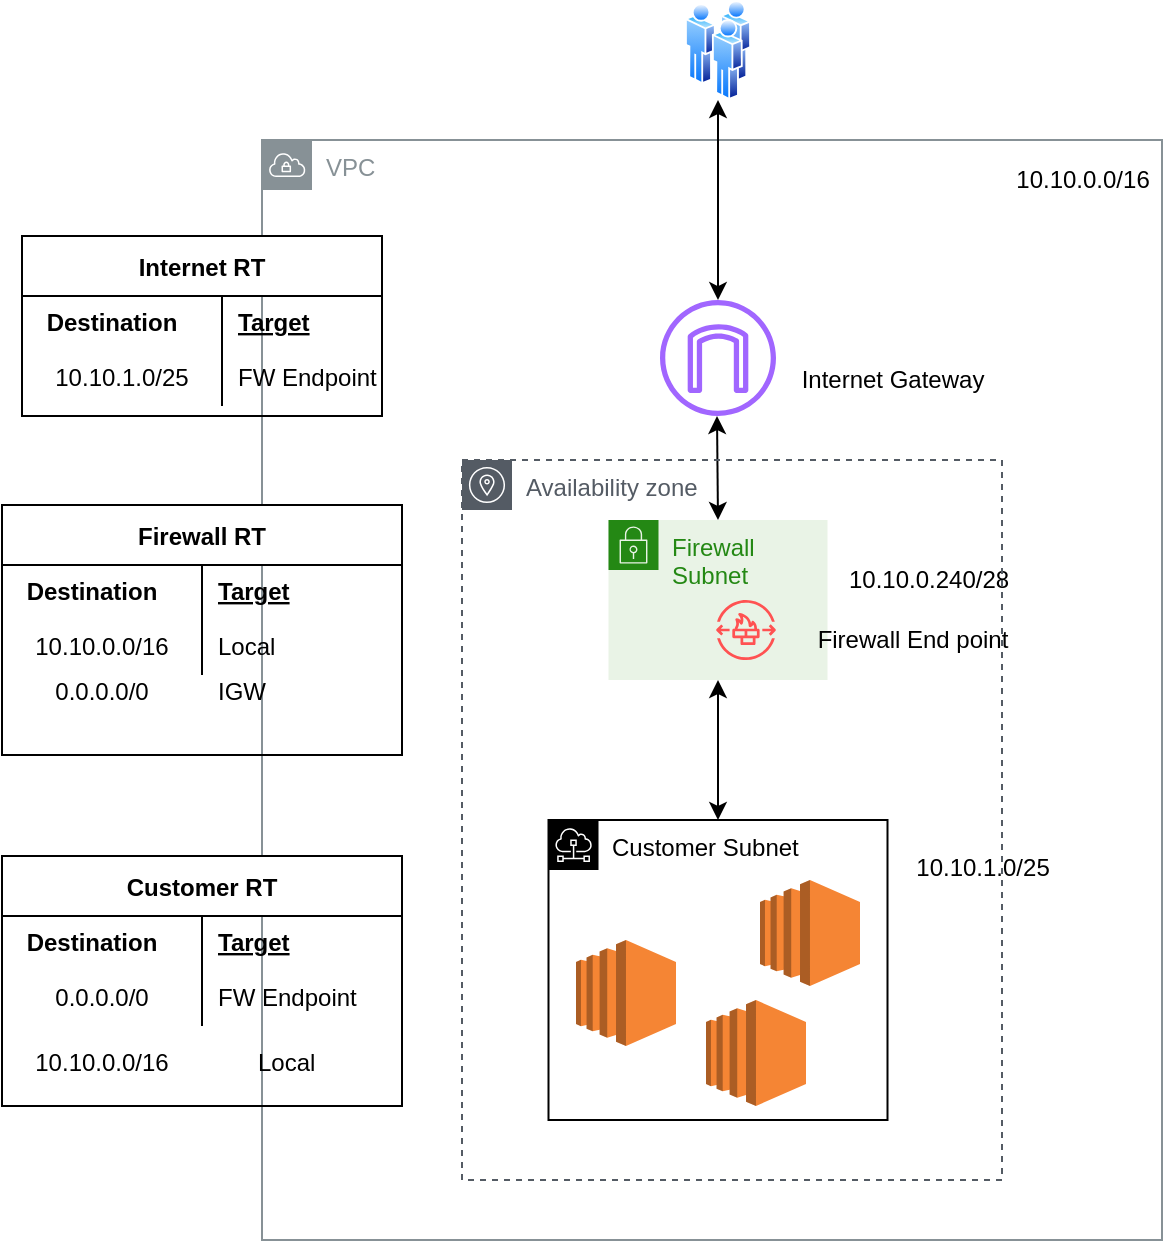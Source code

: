 <mxfile version="15.5.2" type="github">
  <diagram id="Gp0GpJyLfUKRYIFimh9d" name="Page-1">
    <mxGraphModel dx="868" dy="484" grid="1" gridSize="10" guides="1" tooltips="1" connect="1" arrows="1" fold="1" page="1" pageScale="1" pageWidth="850" pageHeight="1100" math="0" shadow="0">
      <root>
        <mxCell id="0" />
        <mxCell id="1" parent="0" />
        <mxCell id="jjy9H3VErHNOA_m6Dxca-99" value="" style="group" vertex="1" connectable="0" parent="1">
          <mxGeometry x="80" y="20" width="580" height="620" as="geometry" />
        </mxCell>
        <mxCell id="jjy9H3VErHNOA_m6Dxca-42" value="VPC" style="sketch=0;outlineConnect=0;gradientColor=none;html=1;whiteSpace=wrap;fontSize=12;fontStyle=0;shape=mxgraph.aws4.group;grIcon=mxgraph.aws4.group_vpc;strokeColor=#879196;fillColor=none;verticalAlign=top;align=left;spacingLeft=30;fontColor=#879196;dashed=0;" vertex="1" parent="jjy9H3VErHNOA_m6Dxca-99">
          <mxGeometry x="130" y="70" width="450" height="550" as="geometry" />
        </mxCell>
        <mxCell id="jjy9H3VErHNOA_m6Dxca-1" value="" style="aspect=fixed;perimeter=ellipsePerimeter;html=1;align=center;shadow=0;dashed=0;spacingTop=3;image;image=img/lib/active_directory/users.svg;" vertex="1" parent="jjy9H3VErHNOA_m6Dxca-99">
          <mxGeometry x="341.5" width="33" height="50" as="geometry" />
        </mxCell>
        <mxCell id="jjy9H3VErHNOA_m6Dxca-4" value="Firewall Subnet" style="points=[[0,0],[0.25,0],[0.5,0],[0.75,0],[1,0],[1,0.25],[1,0.5],[1,0.75],[1,1],[0.75,1],[0.5,1],[0.25,1],[0,1],[0,0.75],[0,0.5],[0,0.25]];outlineConnect=0;gradientColor=none;html=1;whiteSpace=wrap;fontSize=12;fontStyle=0;shape=mxgraph.aws4.group;grIcon=mxgraph.aws4.group_security_group;grStroke=0;strokeColor=#248814;fillColor=#E9F3E6;verticalAlign=top;align=left;spacingLeft=30;fontColor=#248814;dashed=0;" vertex="1" parent="jjy9H3VErHNOA_m6Dxca-99">
          <mxGeometry x="303.25" y="260" width="109.5" height="80" as="geometry" />
        </mxCell>
        <mxCell id="jjy9H3VErHNOA_m6Dxca-2" value="" style="sketch=0;outlineConnect=0;fontColor=#232F3E;gradientColor=none;fillColor=#A166FF;strokeColor=none;dashed=0;verticalLabelPosition=bottom;verticalAlign=top;align=center;html=1;fontSize=12;fontStyle=0;aspect=fixed;pointerEvents=1;shape=mxgraph.aws4.internet_gateway;" vertex="1" parent="jjy9H3VErHNOA_m6Dxca-99">
          <mxGeometry x="329" y="150" width="58" height="58" as="geometry" />
        </mxCell>
        <mxCell id="jjy9H3VErHNOA_m6Dxca-5" value="&lt;font color=&quot;#000000&quot;&gt;Customer Subnet&lt;/font&gt;" style="sketch=0;outlineConnect=0;gradientColor=none;html=1;whiteSpace=wrap;fontSize=12;fontStyle=0;shape=mxgraph.aws4.group;grIcon=mxgraph.aws4.group_subnet;strokeColor=#000000;fillColor=none;verticalAlign=top;align=left;spacingLeft=30;fontColor=#E8E8E8;dashed=0;" vertex="1" parent="jjy9H3VErHNOA_m6Dxca-99">
          <mxGeometry x="273.25" y="410" width="169.5" height="150" as="geometry" />
        </mxCell>
        <mxCell id="jjy9H3VErHNOA_m6Dxca-6" value="Internet Gateway" style="text;html=1;align=center;verticalAlign=middle;resizable=0;points=[];autosize=1;strokeColor=none;fillColor=none;fontColor=#000000;" vertex="1" parent="jjy9H3VErHNOA_m6Dxca-99">
          <mxGeometry x="390" y="180" width="110" height="20" as="geometry" />
        </mxCell>
        <mxCell id="jjy9H3VErHNOA_m6Dxca-7" value="" style="outlineConnect=0;dashed=0;verticalLabelPosition=bottom;verticalAlign=top;align=center;html=1;shape=mxgraph.aws3.ec2;fillColor=#F58534;gradientColor=none;fontColor=#000000;strokeColor=#000000;" vertex="1" parent="jjy9H3VErHNOA_m6Dxca-99">
          <mxGeometry x="287" y="470" width="50" height="53" as="geometry" />
        </mxCell>
        <mxCell id="jjy9H3VErHNOA_m6Dxca-8" value="" style="outlineConnect=0;dashed=0;verticalLabelPosition=bottom;verticalAlign=top;align=center;html=1;shape=mxgraph.aws3.ec2;fillColor=#F58534;gradientColor=none;fontColor=#000000;strokeColor=#000000;" vertex="1" parent="jjy9H3VErHNOA_m6Dxca-99">
          <mxGeometry x="352" y="500" width="50" height="53" as="geometry" />
        </mxCell>
        <mxCell id="jjy9H3VErHNOA_m6Dxca-9" value="" style="outlineConnect=0;dashed=0;verticalLabelPosition=bottom;verticalAlign=top;align=center;html=1;shape=mxgraph.aws3.ec2;fillColor=#F58534;gradientColor=none;fontColor=#000000;strokeColor=#000000;" vertex="1" parent="jjy9H3VErHNOA_m6Dxca-99">
          <mxGeometry x="379" y="440" width="50" height="53" as="geometry" />
        </mxCell>
        <mxCell id="jjy9H3VErHNOA_m6Dxca-15" value="" style="endArrow=classic;startArrow=classic;html=1;rounded=0;fontColor=#000000;entryX=0.5;entryY=1;entryDx=0;entryDy=0;" edge="1" parent="jjy9H3VErHNOA_m6Dxca-99" source="jjy9H3VErHNOA_m6Dxca-2" target="jjy9H3VErHNOA_m6Dxca-1">
          <mxGeometry width="50" height="50" relative="1" as="geometry">
            <mxPoint x="324.5" y="130" as="sourcePoint" />
            <mxPoint x="358" y="60" as="targetPoint" />
          </mxGeometry>
        </mxCell>
        <mxCell id="jjy9H3VErHNOA_m6Dxca-16" value="" style="endArrow=classic;startArrow=classic;html=1;rounded=0;fontColor=#000000;entryX=0.5;entryY=1;entryDx=0;entryDy=0;" edge="1" parent="jjy9H3VErHNOA_m6Dxca-99">
          <mxGeometry width="50" height="50" relative="1" as="geometry">
            <mxPoint x="358" y="260" as="sourcePoint" />
            <mxPoint x="357.5" y="208" as="targetPoint" />
          </mxGeometry>
        </mxCell>
        <mxCell id="jjy9H3VErHNOA_m6Dxca-17" value="" style="endArrow=classic;startArrow=classic;html=1;rounded=0;fontColor=#000000;exitX=0.5;exitY=1;exitDx=0;exitDy=0;" edge="1" parent="jjy9H3VErHNOA_m6Dxca-99" source="jjy9H3VErHNOA_m6Dxca-4" target="jjy9H3VErHNOA_m6Dxca-5">
          <mxGeometry width="50" height="50" relative="1" as="geometry">
            <mxPoint x="368" y="270" as="sourcePoint" />
            <mxPoint x="380" y="370" as="targetPoint" />
          </mxGeometry>
        </mxCell>
        <mxCell id="jjy9H3VErHNOA_m6Dxca-43" value="10.10.0.0/16" style="text;html=1;align=center;verticalAlign=middle;resizable=0;points=[];autosize=1;strokeColor=none;fillColor=none;fontColor=#000000;" vertex="1" parent="jjy9H3VErHNOA_m6Dxca-99">
          <mxGeometry x="500" y="80" width="80" height="20" as="geometry" />
        </mxCell>
        <mxCell id="jjy9H3VErHNOA_m6Dxca-44" value="10.10.1.0/25" style="text;html=1;align=center;verticalAlign=middle;resizable=0;points=[];autosize=1;strokeColor=none;fillColor=none;fontColor=#000000;" vertex="1" parent="jjy9H3VErHNOA_m6Dxca-99">
          <mxGeometry x="450" y="423.5" width="80" height="20" as="geometry" />
        </mxCell>
        <mxCell id="jjy9H3VErHNOA_m6Dxca-45" value="10.10.0.240/28" style="text;html=1;align=center;verticalAlign=middle;resizable=0;points=[];autosize=1;strokeColor=none;fillColor=none;fontColor=#000000;" vertex="1" parent="jjy9H3VErHNOA_m6Dxca-99">
          <mxGeometry x="412.75" y="280" width="100" height="20" as="geometry" />
        </mxCell>
        <mxCell id="jjy9H3VErHNOA_m6Dxca-46" value="" style="sketch=0;outlineConnect=0;fontColor=#232F3E;gradientColor=none;fillColor=#FF5252;strokeColor=none;dashed=0;verticalLabelPosition=bottom;verticalAlign=top;align=center;html=1;fontSize=12;fontStyle=0;aspect=fixed;pointerEvents=1;shape=mxgraph.aws4.network_firewall_endpoints;" vertex="1" parent="jjy9H3VErHNOA_m6Dxca-99">
          <mxGeometry x="357" y="300" width="30" height="30" as="geometry" />
        </mxCell>
        <mxCell id="jjy9H3VErHNOA_m6Dxca-48" value="Firewall End point" style="text;html=1;align=center;verticalAlign=middle;resizable=0;points=[];autosize=1;strokeColor=none;fillColor=none;fontColor=#000000;" vertex="1" parent="jjy9H3VErHNOA_m6Dxca-99">
          <mxGeometry x="400" y="310" width="110" height="20" as="geometry" />
        </mxCell>
        <mxCell id="jjy9H3VErHNOA_m6Dxca-81" value="Firewall RT" style="shape=table;startSize=30;container=1;collapsible=1;childLayout=tableLayout;fixedRows=1;rowLines=0;fontStyle=1;align=center;resizeLast=1;fontColor=#000000;strokeColor=#000000;" vertex="1" parent="jjy9H3VErHNOA_m6Dxca-99">
          <mxGeometry y="252.5" width="200" height="125" as="geometry">
            <mxRectangle x="60" y="455" width="110" height="30" as="alternateBounds" />
          </mxGeometry>
        </mxCell>
        <mxCell id="jjy9H3VErHNOA_m6Dxca-82" value="" style="shape=partialRectangle;collapsible=0;dropTarget=0;pointerEvents=0;fillColor=none;top=0;left=0;bottom=0;right=0;points=[[0,0.5],[1,0.5]];portConstraint=eastwest;fontColor=#000000;strokeColor=#000000;" vertex="1" parent="jjy9H3VErHNOA_m6Dxca-81">
          <mxGeometry y="30" width="200" height="25" as="geometry" />
        </mxCell>
        <mxCell id="jjy9H3VErHNOA_m6Dxca-83" value="Destination   " style="shape=partialRectangle;connectable=0;fillColor=none;top=0;left=0;bottom=0;right=0;fontStyle=1;overflow=hidden;fontColor=#000000;strokeColor=#000000;" vertex="1" parent="jjy9H3VErHNOA_m6Dxca-82">
          <mxGeometry width="100" height="25" as="geometry">
            <mxRectangle width="100" height="25" as="alternateBounds" />
          </mxGeometry>
        </mxCell>
        <mxCell id="jjy9H3VErHNOA_m6Dxca-84" value="Target" style="shape=partialRectangle;connectable=0;fillColor=none;top=0;left=0;bottom=0;right=0;align=left;spacingLeft=6;fontStyle=5;overflow=hidden;fontColor=#000000;strokeColor=#000000;" vertex="1" parent="jjy9H3VErHNOA_m6Dxca-82">
          <mxGeometry x="100" width="100" height="25" as="geometry">
            <mxRectangle width="100" height="25" as="alternateBounds" />
          </mxGeometry>
        </mxCell>
        <mxCell id="jjy9H3VErHNOA_m6Dxca-85" value="" style="shape=partialRectangle;collapsible=0;dropTarget=0;pointerEvents=0;fillColor=none;top=0;left=0;bottom=0;right=0;points=[[0,0.5],[1,0.5]];portConstraint=eastwest;fontColor=#000000;strokeColor=#000000;" vertex="1" parent="jjy9H3VErHNOA_m6Dxca-81">
          <mxGeometry y="55" width="200" height="30" as="geometry" />
        </mxCell>
        <mxCell id="jjy9H3VErHNOA_m6Dxca-86" value="10.10.0.0/16" style="shape=partialRectangle;connectable=0;fillColor=none;top=0;left=0;bottom=0;right=0;editable=1;overflow=hidden;fontColor=#000000;strokeColor=#000000;" vertex="1" parent="jjy9H3VErHNOA_m6Dxca-85">
          <mxGeometry width="100" height="30" as="geometry">
            <mxRectangle width="100" height="30" as="alternateBounds" />
          </mxGeometry>
        </mxCell>
        <mxCell id="jjy9H3VErHNOA_m6Dxca-87" value="Local" style="shape=partialRectangle;connectable=0;fillColor=none;top=0;left=0;bottom=0;right=0;align=left;spacingLeft=6;overflow=hidden;fontColor=#000000;strokeColor=#000000;" vertex="1" parent="jjy9H3VErHNOA_m6Dxca-85">
          <mxGeometry x="100" width="100" height="30" as="geometry">
            <mxRectangle width="100" height="30" as="alternateBounds" />
          </mxGeometry>
        </mxCell>
        <mxCell id="jjy9H3VErHNOA_m6Dxca-88" value="" style="group" vertex="1" connectable="0" parent="jjy9H3VErHNOA_m6Dxca-99">
          <mxGeometry y="428" width="200" height="125" as="geometry" />
        </mxCell>
        <mxCell id="jjy9H3VErHNOA_m6Dxca-62" value="Customer RT" style="shape=table;startSize=30;container=1;collapsible=1;childLayout=tableLayout;fixedRows=1;rowLines=0;fontStyle=1;align=center;resizeLast=1;fontColor=#000000;strokeColor=#000000;" vertex="1" parent="jjy9H3VErHNOA_m6Dxca-88">
          <mxGeometry width="200" height="125" as="geometry">
            <mxRectangle x="60" y="455" width="110" height="30" as="alternateBounds" />
          </mxGeometry>
        </mxCell>
        <mxCell id="jjy9H3VErHNOA_m6Dxca-63" value="" style="shape=partialRectangle;collapsible=0;dropTarget=0;pointerEvents=0;fillColor=none;top=0;left=0;bottom=0;right=0;points=[[0,0.5],[1,0.5]];portConstraint=eastwest;fontColor=#000000;strokeColor=#000000;" vertex="1" parent="jjy9H3VErHNOA_m6Dxca-62">
          <mxGeometry y="30" width="200" height="25" as="geometry" />
        </mxCell>
        <mxCell id="jjy9H3VErHNOA_m6Dxca-64" value="Destination   " style="shape=partialRectangle;connectable=0;fillColor=none;top=0;left=0;bottom=0;right=0;fontStyle=1;overflow=hidden;fontColor=#000000;strokeColor=#000000;" vertex="1" parent="jjy9H3VErHNOA_m6Dxca-63">
          <mxGeometry width="100" height="25" as="geometry">
            <mxRectangle width="100" height="25" as="alternateBounds" />
          </mxGeometry>
        </mxCell>
        <mxCell id="jjy9H3VErHNOA_m6Dxca-65" value="Target" style="shape=partialRectangle;connectable=0;fillColor=none;top=0;left=0;bottom=0;right=0;align=left;spacingLeft=6;fontStyle=5;overflow=hidden;fontColor=#000000;strokeColor=#000000;" vertex="1" parent="jjy9H3VErHNOA_m6Dxca-63">
          <mxGeometry x="100" width="100" height="25" as="geometry">
            <mxRectangle width="100" height="25" as="alternateBounds" />
          </mxGeometry>
        </mxCell>
        <mxCell id="jjy9H3VErHNOA_m6Dxca-72" value="" style="shape=partialRectangle;collapsible=0;dropTarget=0;pointerEvents=0;fillColor=none;top=0;left=0;bottom=0;right=0;points=[[0,0.5],[1,0.5]];portConstraint=eastwest;fontColor=#000000;strokeColor=#000000;" vertex="1" parent="jjy9H3VErHNOA_m6Dxca-62">
          <mxGeometry y="55" width="200" height="30" as="geometry" />
        </mxCell>
        <mxCell id="jjy9H3VErHNOA_m6Dxca-73" value="0.0.0.0/0" style="shape=partialRectangle;connectable=0;fillColor=none;top=0;left=0;bottom=0;right=0;editable=1;overflow=hidden;fontColor=#000000;strokeColor=#000000;" vertex="1" parent="jjy9H3VErHNOA_m6Dxca-72">
          <mxGeometry width="100" height="30" as="geometry">
            <mxRectangle width="100" height="30" as="alternateBounds" />
          </mxGeometry>
        </mxCell>
        <mxCell id="jjy9H3VErHNOA_m6Dxca-74" value="FW Endpoint" style="shape=partialRectangle;connectable=0;fillColor=none;top=0;left=0;bottom=0;right=0;align=left;spacingLeft=6;overflow=hidden;fontColor=#000000;strokeColor=#000000;" vertex="1" parent="jjy9H3VErHNOA_m6Dxca-72">
          <mxGeometry x="100" width="100" height="30" as="geometry">
            <mxRectangle width="100" height="30" as="alternateBounds" />
          </mxGeometry>
        </mxCell>
        <mxCell id="jjy9H3VErHNOA_m6Dxca-78" value="" style="shape=partialRectangle;collapsible=0;dropTarget=0;pointerEvents=0;fillColor=none;top=0;left=0;bottom=0;right=0;points=[[0,0.5],[1,0.5]];portConstraint=eastwest;fontColor=#000000;strokeColor=#000000;" vertex="1" parent="jjy9H3VErHNOA_m6Dxca-88">
          <mxGeometry y="87.5" width="200" height="30" as="geometry" />
        </mxCell>
        <mxCell id="jjy9H3VErHNOA_m6Dxca-79" value="10.10.0.0/16" style="shape=partialRectangle;connectable=0;fillColor=none;top=0;left=0;bottom=0;right=0;editable=1;overflow=hidden;fontColor=#000000;strokeColor=#000000;" vertex="1" parent="jjy9H3VErHNOA_m6Dxca-78">
          <mxGeometry width="100" height="30" as="geometry">
            <mxRectangle width="100" height="30" as="alternateBounds" />
          </mxGeometry>
        </mxCell>
        <mxCell id="jjy9H3VErHNOA_m6Dxca-80" value="Local" style="shape=partialRectangle;connectable=0;fillColor=none;top=0;left=0;bottom=0;right=0;align=left;spacingLeft=6;overflow=hidden;fontColor=#000000;strokeColor=#000000;" vertex="1" parent="jjy9H3VErHNOA_m6Dxca-78">
          <mxGeometry x="120" width="100" height="30" as="geometry">
            <mxRectangle width="100" height="30" as="alternateBounds" />
          </mxGeometry>
        </mxCell>
        <mxCell id="jjy9H3VErHNOA_m6Dxca-89" value="" style="shape=partialRectangle;collapsible=0;dropTarget=0;pointerEvents=0;fillColor=none;top=0;left=0;bottom=0;right=0;points=[[0,0.5],[1,0.5]];portConstraint=eastwest;fontColor=#000000;strokeColor=#000000;" vertex="1" parent="jjy9H3VErHNOA_m6Dxca-99">
          <mxGeometry y="330" width="200" height="30" as="geometry" />
        </mxCell>
        <mxCell id="jjy9H3VErHNOA_m6Dxca-90" value="0.0.0.0/0" style="shape=partialRectangle;connectable=0;fillColor=none;top=0;left=0;bottom=0;right=0;editable=1;overflow=hidden;fontColor=#000000;strokeColor=#000000;" vertex="1" parent="jjy9H3VErHNOA_m6Dxca-89">
          <mxGeometry width="100" height="30" as="geometry">
            <mxRectangle width="100" height="30" as="alternateBounds" />
          </mxGeometry>
        </mxCell>
        <mxCell id="jjy9H3VErHNOA_m6Dxca-91" value="IGW" style="shape=partialRectangle;connectable=0;fillColor=none;top=0;left=0;bottom=0;right=0;align=left;spacingLeft=6;overflow=hidden;fontColor=#000000;strokeColor=#000000;" vertex="1" parent="jjy9H3VErHNOA_m6Dxca-89">
          <mxGeometry x="100" width="100" height="30" as="geometry">
            <mxRectangle width="100" height="30" as="alternateBounds" />
          </mxGeometry>
        </mxCell>
        <mxCell id="jjy9H3VErHNOA_m6Dxca-92" value="Internet RT" style="shape=table;startSize=30;container=1;collapsible=1;childLayout=tableLayout;fixedRows=1;rowLines=0;fontStyle=1;align=center;resizeLast=1;fontColor=#000000;strokeColor=#000000;" vertex="1" parent="jjy9H3VErHNOA_m6Dxca-99">
          <mxGeometry x="10" y="118" width="180" height="90" as="geometry">
            <mxRectangle x="60" y="455" width="110" height="30" as="alternateBounds" />
          </mxGeometry>
        </mxCell>
        <mxCell id="jjy9H3VErHNOA_m6Dxca-93" value="" style="shape=partialRectangle;collapsible=0;dropTarget=0;pointerEvents=0;fillColor=none;top=0;left=0;bottom=0;right=0;points=[[0,0.5],[1,0.5]];portConstraint=eastwest;fontColor=#000000;strokeColor=#000000;" vertex="1" parent="jjy9H3VErHNOA_m6Dxca-92">
          <mxGeometry y="30" width="180" height="25" as="geometry" />
        </mxCell>
        <mxCell id="jjy9H3VErHNOA_m6Dxca-94" value="Destination   " style="shape=partialRectangle;connectable=0;fillColor=none;top=0;left=0;bottom=0;right=0;fontStyle=1;overflow=hidden;fontColor=#000000;strokeColor=#000000;" vertex="1" parent="jjy9H3VErHNOA_m6Dxca-93">
          <mxGeometry width="100" height="25" as="geometry">
            <mxRectangle width="100" height="25" as="alternateBounds" />
          </mxGeometry>
        </mxCell>
        <mxCell id="jjy9H3VErHNOA_m6Dxca-95" value="Target" style="shape=partialRectangle;connectable=0;fillColor=none;top=0;left=0;bottom=0;right=0;align=left;spacingLeft=6;fontStyle=5;overflow=hidden;fontColor=#000000;strokeColor=#000000;" vertex="1" parent="jjy9H3VErHNOA_m6Dxca-93">
          <mxGeometry x="100" width="80" height="25" as="geometry">
            <mxRectangle width="80" height="25" as="alternateBounds" />
          </mxGeometry>
        </mxCell>
        <mxCell id="jjy9H3VErHNOA_m6Dxca-96" value="" style="shape=partialRectangle;collapsible=0;dropTarget=0;pointerEvents=0;fillColor=none;top=0;left=0;bottom=0;right=0;points=[[0,0.5],[1,0.5]];portConstraint=eastwest;fontColor=#000000;strokeColor=#000000;" vertex="1" parent="jjy9H3VErHNOA_m6Dxca-92">
          <mxGeometry y="55" width="180" height="30" as="geometry" />
        </mxCell>
        <mxCell id="jjy9H3VErHNOA_m6Dxca-97" value="10.10.1.0/25" style="shape=partialRectangle;connectable=0;fillColor=none;top=0;left=0;bottom=0;right=0;editable=1;overflow=hidden;fontColor=#000000;strokeColor=#000000;" vertex="1" parent="jjy9H3VErHNOA_m6Dxca-96">
          <mxGeometry width="100" height="30" as="geometry">
            <mxRectangle width="100" height="30" as="alternateBounds" />
          </mxGeometry>
        </mxCell>
        <mxCell id="jjy9H3VErHNOA_m6Dxca-98" value="FW Endpoint" style="shape=partialRectangle;connectable=0;fillColor=none;top=0;left=0;bottom=0;right=0;align=left;spacingLeft=6;overflow=hidden;fontColor=#000000;strokeColor=#000000;" vertex="1" parent="jjy9H3VErHNOA_m6Dxca-96">
          <mxGeometry x="100" width="80" height="30" as="geometry">
            <mxRectangle width="80" height="30" as="alternateBounds" />
          </mxGeometry>
        </mxCell>
        <mxCell id="jjy9H3VErHNOA_m6Dxca-100" value="Availability zone" style="sketch=0;outlineConnect=0;gradientColor=none;html=1;whiteSpace=wrap;fontSize=12;fontStyle=0;shape=mxgraph.aws4.group;grIcon=mxgraph.aws4.group_availability_zone;strokeColor=#545B64;fillColor=none;verticalAlign=top;align=left;spacingLeft=30;fontColor=#545B64;dashed=1;" vertex="1" parent="1">
          <mxGeometry x="310" y="250" width="270" height="360" as="geometry" />
        </mxCell>
      </root>
    </mxGraphModel>
  </diagram>
</mxfile>
